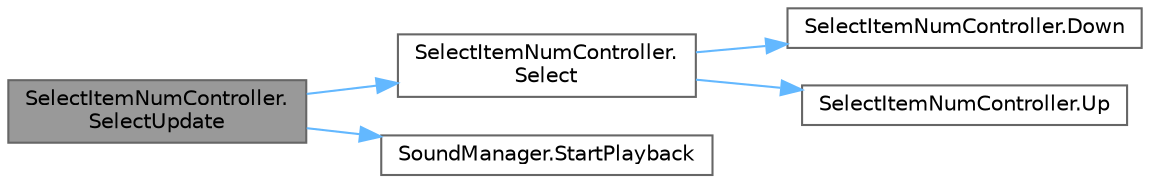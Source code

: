 digraph "SelectItemNumController.SelectUpdate"
{
 // LATEX_PDF_SIZE
  bgcolor="transparent";
  edge [fontname=Helvetica,fontsize=10,labelfontname=Helvetica,labelfontsize=10];
  node [fontname=Helvetica,fontsize=10,shape=box,height=0.2,width=0.4];
  rankdir="LR";
  Node1 [id="Node000001",label="SelectItemNumController.\lSelectUpdate",height=0.2,width=0.4,color="gray40", fillcolor="grey60", style="filled", fontcolor="black",tooltip=" "];
  Node1 -> Node2 [id="edge5_Node000001_Node000002",color="steelblue1",style="solid",tooltip=" "];
  Node2 [id="Node000002",label="SelectItemNumController.\lSelect",height=0.2,width=0.4,color="grey40", fillcolor="white", style="filled",URL="$class_select_item_num_controller.html#a7c94f7146e7c7eaa901809355871c8e4",tooltip=" "];
  Node2 -> Node3 [id="edge6_Node000002_Node000003",color="steelblue1",style="solid",tooltip=" "];
  Node3 [id="Node000003",label="SelectItemNumController.Down",height=0.2,width=0.4,color="grey40", fillcolor="white", style="filled",URL="$class_select_item_num_controller.html#aa54dcb4101a4b9f19cc035d7576e68a0",tooltip=" "];
  Node2 -> Node4 [id="edge7_Node000002_Node000004",color="steelblue1",style="solid",tooltip=" "];
  Node4 [id="Node000004",label="SelectItemNumController.Up",height=0.2,width=0.4,color="grey40", fillcolor="white", style="filled",URL="$class_select_item_num_controller.html#acca3d52753690269e0c7833ae5f48ea9",tooltip=" "];
  Node1 -> Node5 [id="edge8_Node000001_Node000005",color="steelblue1",style="solid",tooltip=" "];
  Node5 [id="Node000005",label="SoundManager.StartPlayback",height=0.2,width=0.4,color="grey40", fillcolor="white", style="filled",URL="$class_sound_manager.html#a10bc60ca27342f6574923712ef9028c5",tooltip="2Dでのサウンド再生"];
}

